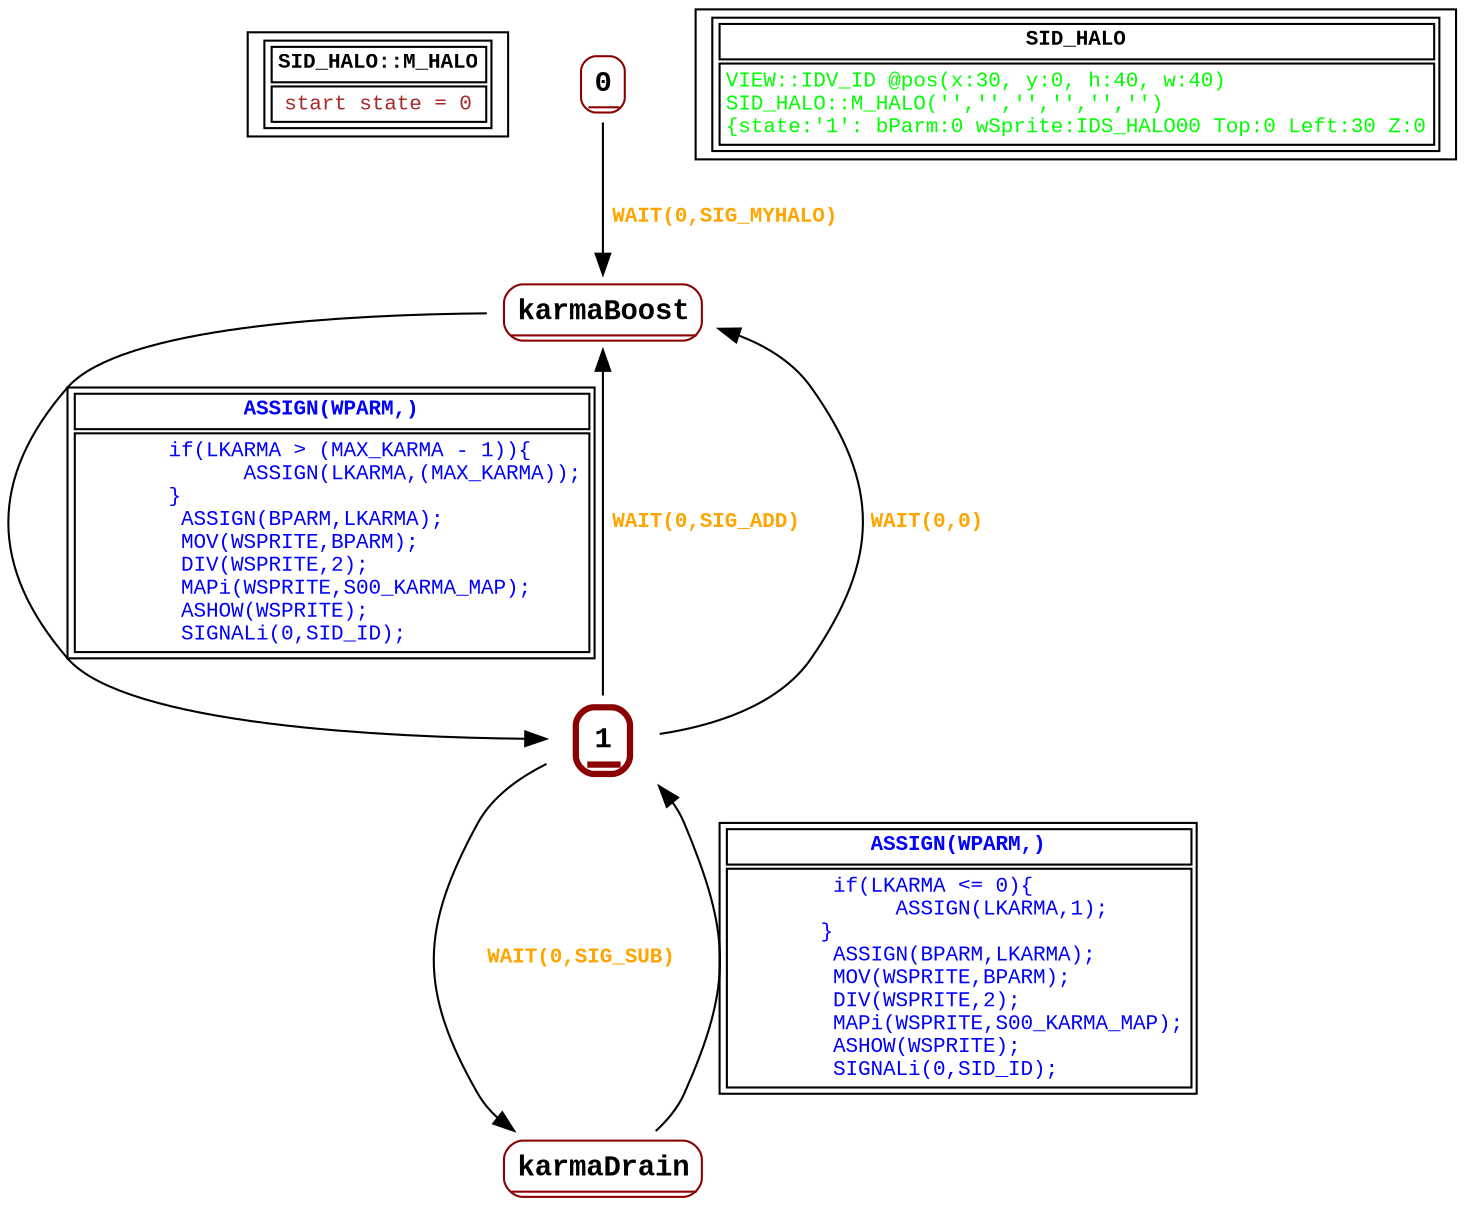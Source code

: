digraph Automaton {
 fontname="Courier New"
	node [shape=oval, fontname="Courier New"];
	filename[shape = record, fontsize=10, label=< <table border="1"><tr><td><b>SID_HALO::M_HALO<br align="left"/></b></td></tr>
<tr><td><font point-size="10" color ="brown">start state = 0<br align="left"/></font></td></tr></table>>
];
	0[shape = none, fontsize=14, label=< <table border="1" color="darkred" style="rounded"><tr><td sides="b"><b>0<br align="left"/></b></td></tr>
</table>>];
"0" -> "karmaBoost" [fontcolor=orange,fontsize=10,fontname="Courier New", label=< <table border="0"><tr><td><b>WAIT(0,SIG_MYHALO)<br align="left"/></b></td></tr>
</table>>
];
	1[shape = none, fontsize=14, label=< <table border="3" color="darkred" style="rounded"><tr><td sides="b"><b>1<br align="left"/></b></td></tr>
</table>>];
"1" -> "karmaBoost" [fontcolor=orange,fontsize=10,fontname="Courier New", label=< <table border="0"><tr><td><b>WAIT(0,SIG_ADD)<br align="left"/></b></td></tr>
</table>>
];
"1" -> "karmaDrain" [fontcolor=orange,fontsize=10,fontname="Courier New", label=< <table border="0"><tr><td><b>WAIT(0,SIG_SUB)<br align="left"/></b></td></tr>
</table>>
];
"1" -> "karmaBoost" [fontcolor=orange,fontsize=10,fontname="Courier New", label=< <table border="0"><tr><td><b>WAIT(0,0)<br align="left"/></b></td></tr>
</table>>
];
	karmaBoost[shape = none, fontsize=14, label=< <table border="1" color="darkred" style="rounded"><tr><td sides="b"><b>karmaBoost<br align="left"/></b></td></tr>
</table>>];
"karmaBoost" -> "1" [fontcolor=blue,fontsize=10,fontname="Courier New", label=< <table border="1"><tr><td><b>ASSIGN(WPARM,)<br align="left"/></b></td></tr>
<tr><td><font point-size="10" color ="blue">       if(LKARMA &gt; (MAX_KARMA - 1))&#123;<br align="left"/>             ASSIGN(LKARMA,(MAX_KARMA));<br align="left"/>       &#125;<br align="left"/>        ASSIGN(BPARM,LKARMA);<br align="left"/>        MOV(WSPRITE,BPARM);<br align="left"/>        DIV(WSPRITE,2);<br align="left"/>        MAPi(WSPRITE,S00_KARMA_MAP);<br align="left"/>        ASHOW(WSPRITE);<br align="left"/>        SIGNALi(0,SID_ID);<br align="left"/></font></td></tr></table>>
];
	karmaDrain[shape = none, fontsize=14, label=< <table border="1" color="darkred" style="rounded"><tr><td sides="b"><b>karmaDrain<br align="left"/></b></td></tr>
</table>>];
"karmaDrain" -> "1" [fontcolor=blue,fontsize=10,fontname="Courier New", label=< <table border="1"><tr><td><b>ASSIGN(WPARM,)<br align="left"/></b></td></tr>
<tr><td><font point-size="10" color ="blue">        if(LKARMA &lt;= 0)&#123;<br align="left"/>             ASSIGN(LKARMA,1);<br align="left"/>       &#125;      <br align="left"/>        ASSIGN(BPARM,LKARMA);<br align="left"/>        MOV(WSPRITE,BPARM);<br align="left"/>        DIV(WSPRITE,2);<br align="left"/>        MAPi(WSPRITE,S00_KARMA_MAP);<br align="left"/>        ASHOW(WSPRITE);<br align="left"/>        SIGNALi(0,SID_ID);<br align="left"/></font></td></tr></table>>
];
	status[shape = record, fontsize=10, label=< <table border="1"><tr><td><b>SID_HALO<br align="left"/></b></td></tr>
<tr><td><font point-size="10" color ="green">VIEW::IDV_ID @pos(x:30, y:0, h:40, w:40)<br align="left"/>SID_HALO::M_HALO(&apos;&apos;,&apos;&apos;,&apos;&apos;,&apos;&apos;,&apos;&apos;,&apos;&apos;)<br align="left"/>			&#123;state:&apos;1&apos;: bParm:0 wSprite:IDS_HALO00 Top:0 Left:30 Z:0<br align="left"/></font></td></tr></table>>
];
}
